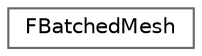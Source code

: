 digraph "Graphical Class Hierarchy"
{
 // INTERACTIVE_SVG=YES
 // LATEX_PDF_SIZE
  bgcolor="transparent";
  edge [fontname=Helvetica,fontsize=10,labelfontname=Helvetica,labelfontsize=10];
  node [fontname=Helvetica,fontsize=10,shape=box,height=0.2,width=0.4];
  rankdir="LR";
  Node0 [id="Node000000",label="FBatchedMesh",height=0.2,width=0.4,color="grey40", fillcolor="white", style="filled",URL="$d3/d68/structFBatchedMesh.html",tooltip=" "];
}
